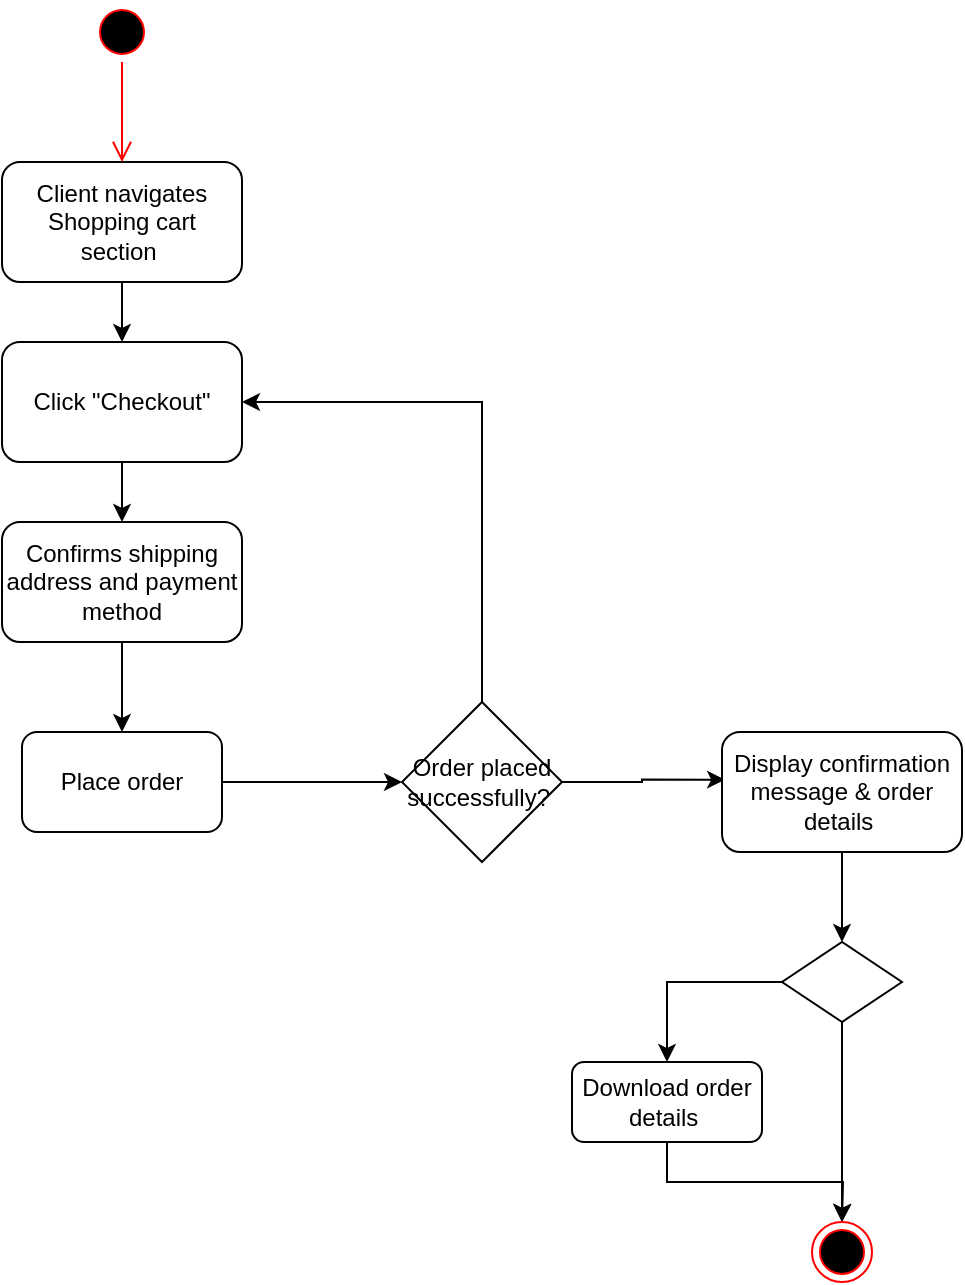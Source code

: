 <mxfile version="21.3.6" type="google">
  <diagram name="Page-1" id="unkSK5TSkwsUHBKt1nz_">
    <mxGraphModel grid="1" page="1" gridSize="10" guides="1" tooltips="1" connect="1" arrows="1" fold="1" pageScale="1" pageWidth="850" pageHeight="1100" math="0" shadow="0">
      <root>
        <mxCell id="0" />
        <mxCell id="1" parent="0" />
        <mxCell id="21M6xeROyAZrqePHG9mC-13" style="edgeStyle=orthogonalEdgeStyle;rounded=0;orthogonalLoop=1;jettySize=auto;html=1;exitX=0.5;exitY=1;exitDx=0;exitDy=0;entryX=0.5;entryY=0;entryDx=0;entryDy=0;" edge="1" parent="1" source="21M6xeROyAZrqePHG9mC-1" target="21M6xeROyAZrqePHG9mC-2">
          <mxGeometry relative="1" as="geometry" />
        </mxCell>
        <mxCell id="21M6xeROyAZrqePHG9mC-1" value="Client navigates Shopping cart section&amp;nbsp;" style="rounded=1;whiteSpace=wrap;html=1;" vertex="1" parent="1">
          <mxGeometry x="80" y="90" width="120" height="60" as="geometry" />
        </mxCell>
        <mxCell id="21M6xeROyAZrqePHG9mC-12" style="edgeStyle=orthogonalEdgeStyle;rounded=0;orthogonalLoop=1;jettySize=auto;html=1;exitX=0.5;exitY=1;exitDx=0;exitDy=0;" edge="1" parent="1" source="21M6xeROyAZrqePHG9mC-2" target="21M6xeROyAZrqePHG9mC-3">
          <mxGeometry relative="1" as="geometry" />
        </mxCell>
        <mxCell id="21M6xeROyAZrqePHG9mC-2" value="Click &quot;Checkout&quot;" style="rounded=1;whiteSpace=wrap;html=1;" vertex="1" parent="1">
          <mxGeometry x="80" y="180" width="120" height="60" as="geometry" />
        </mxCell>
        <mxCell id="21M6xeROyAZrqePHG9mC-14" style="edgeStyle=orthogonalEdgeStyle;rounded=0;orthogonalLoop=1;jettySize=auto;html=1;exitX=0.5;exitY=1;exitDx=0;exitDy=0;" edge="1" parent="1" source="21M6xeROyAZrqePHG9mC-3" target="21M6xeROyAZrqePHG9mC-4">
          <mxGeometry relative="1" as="geometry">
            <Array as="points">
              <mxPoint x="140" y="360" />
              <mxPoint x="140" y="360" />
            </Array>
          </mxGeometry>
        </mxCell>
        <mxCell id="21M6xeROyAZrqePHG9mC-3" value="Confirms shipping address and payment method" style="rounded=1;whiteSpace=wrap;html=1;" vertex="1" parent="1">
          <mxGeometry x="80" y="270" width="120" height="60" as="geometry" />
        </mxCell>
        <mxCell id="21M6xeROyAZrqePHG9mC-8" style="edgeStyle=orthogonalEdgeStyle;rounded=0;orthogonalLoop=1;jettySize=auto;html=1;exitX=1;exitY=0.5;exitDx=0;exitDy=0;entryX=0;entryY=0.5;entryDx=0;entryDy=0;" edge="1" parent="1" source="21M6xeROyAZrqePHG9mC-4" target="21M6xeROyAZrqePHG9mC-6">
          <mxGeometry relative="1" as="geometry" />
        </mxCell>
        <mxCell id="21M6xeROyAZrqePHG9mC-4" value="Place order" style="rounded=1;whiteSpace=wrap;html=1;" vertex="1" parent="1">
          <mxGeometry x="90" y="375" width="100" height="50" as="geometry" />
        </mxCell>
        <mxCell id="21M6xeROyAZrqePHG9mC-11" style="edgeStyle=orthogonalEdgeStyle;rounded=0;orthogonalLoop=1;jettySize=auto;html=1;exitX=0.5;exitY=0;exitDx=0;exitDy=0;entryX=1;entryY=0.5;entryDx=0;entryDy=0;" edge="1" parent="1" source="21M6xeROyAZrqePHG9mC-6" target="21M6xeROyAZrqePHG9mC-2">
          <mxGeometry relative="1" as="geometry" />
        </mxCell>
        <mxCell id="21M6xeROyAZrqePHG9mC-25" style="edgeStyle=orthogonalEdgeStyle;rounded=0;orthogonalLoop=1;jettySize=auto;html=1;exitX=1;exitY=0.5;exitDx=0;exitDy=0;entryX=0.013;entryY=0.397;entryDx=0;entryDy=0;entryPerimeter=0;" edge="1" parent="1" source="21M6xeROyAZrqePHG9mC-6" target="21M6xeROyAZrqePHG9mC-7">
          <mxGeometry relative="1" as="geometry" />
        </mxCell>
        <mxCell id="21M6xeROyAZrqePHG9mC-6" value="Order placed successfully?&amp;nbsp;" style="rhombus;whiteSpace=wrap;html=1;" vertex="1" parent="1">
          <mxGeometry x="280" y="360" width="80" height="80" as="geometry" />
        </mxCell>
        <mxCell id="21M6xeROyAZrqePHG9mC-27" value="" style="edgeStyle=orthogonalEdgeStyle;rounded=0;orthogonalLoop=1;jettySize=auto;html=1;" edge="1" parent="1" source="21M6xeROyAZrqePHG9mC-7" target="21M6xeROyAZrqePHG9mC-26">
          <mxGeometry relative="1" as="geometry" />
        </mxCell>
        <mxCell id="21M6xeROyAZrqePHG9mC-7" value="Display confirmation message &amp;amp; order details&amp;nbsp;" style="rounded=1;whiteSpace=wrap;html=1;" vertex="1" parent="1">
          <mxGeometry x="440" y="375" width="120" height="60" as="geometry" />
        </mxCell>
        <mxCell id="21M6xeROyAZrqePHG9mC-15" value="" style="ellipse;html=1;shape=startState;fillColor=#000000;strokeColor=#ff0000;" vertex="1" parent="1">
          <mxGeometry x="125" y="10" width="30" height="30" as="geometry" />
        </mxCell>
        <mxCell id="21M6xeROyAZrqePHG9mC-16" value="" style="edgeStyle=orthogonalEdgeStyle;html=1;verticalAlign=bottom;endArrow=open;endSize=8;strokeColor=#ff0000;rounded=0;" edge="1" parent="1" source="21M6xeROyAZrqePHG9mC-15">
          <mxGeometry relative="1" as="geometry">
            <mxPoint x="140" y="90" as="targetPoint" />
          </mxGeometry>
        </mxCell>
        <mxCell id="21M6xeROyAZrqePHG9mC-29" style="edgeStyle=orthogonalEdgeStyle;rounded=0;orthogonalLoop=1;jettySize=auto;html=1;exitX=1;exitY=0.5;exitDx=0;exitDy=0;" edge="1" parent="1" source="21M6xeROyAZrqePHG9mC-26" target="21M6xeROyAZrqePHG9mC-28">
          <mxGeometry relative="1" as="geometry" />
        </mxCell>
        <mxCell id="21M6xeROyAZrqePHG9mC-31" style="edgeStyle=orthogonalEdgeStyle;rounded=0;orthogonalLoop=1;jettySize=auto;html=1;exitX=0.5;exitY=0;exitDx=0;exitDy=0;" edge="1" parent="1" source="21M6xeROyAZrqePHG9mC-26" target="21M6xeROyAZrqePHG9mC-30">
          <mxGeometry relative="1" as="geometry" />
        </mxCell>
        <mxCell id="21M6xeROyAZrqePHG9mC-26" value="" style="rhombus;whiteSpace=wrap;html=1;direction=west;" vertex="1" parent="1">
          <mxGeometry x="470" y="480" width="60" height="40" as="geometry" />
        </mxCell>
        <mxCell id="21M6xeROyAZrqePHG9mC-32" style="edgeStyle=orthogonalEdgeStyle;rounded=0;orthogonalLoop=1;jettySize=auto;html=1;exitX=0.5;exitY=1;exitDx=0;exitDy=0;" edge="1" parent="1" source="21M6xeROyAZrqePHG9mC-28">
          <mxGeometry relative="1" as="geometry">
            <mxPoint x="500" y="620" as="targetPoint" />
          </mxGeometry>
        </mxCell>
        <mxCell id="21M6xeROyAZrqePHG9mC-28" value="Download order details&amp;nbsp;" style="rounded=1;whiteSpace=wrap;html=1;" vertex="1" parent="1">
          <mxGeometry x="365" y="540" width="95" height="40" as="geometry" />
        </mxCell>
        <mxCell id="21M6xeROyAZrqePHG9mC-30" value="" style="ellipse;html=1;shape=endState;fillColor=#000000;strokeColor=#ff0000;" vertex="1" parent="1">
          <mxGeometry x="485" y="620" width="30" height="30" as="geometry" />
        </mxCell>
      </root>
    </mxGraphModel>
  </diagram>
</mxfile>
